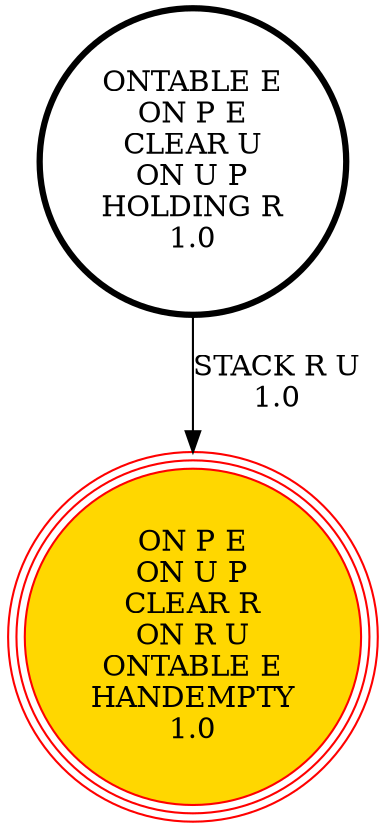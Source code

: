 digraph {
"ONTABLE E\nON P E\nCLEAR U\nON U P\nHOLDING R\n1.0\n" -> "ON P E\nON U P\nCLEAR R\nON R U\nONTABLE E\nHANDEMPTY\n1.0\n"[label="STACK R U\n1.0\n"];
"ON P E\nON U P\nCLEAR R\nON R U\nONTABLE E\nHANDEMPTY\n1.0\n" [shape=circle, style=filled color=red, fillcolor=gold, peripheries=3];
"ON P E\nON U P\nCLEAR R\nON R U\nONTABLE E\nHANDEMPTY\n1.0\n" [shape=circle, style=filled color=red, fillcolor=gold, peripheries=3];
"ONTABLE E\nON P E\nCLEAR U\nON U P\nHOLDING R\n1.0\n" [shape=circle, penwidth=3];
}
